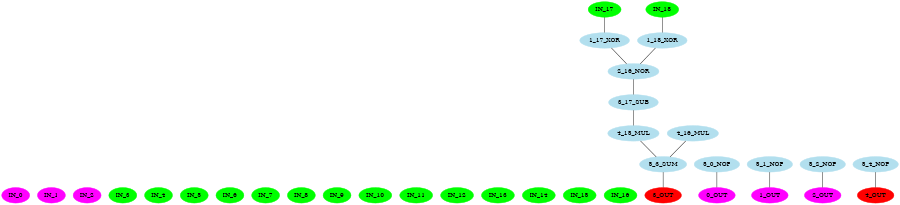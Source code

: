 digraph EACircuit {
rankdir=BT;
edge [dir=none];
size="6,6";
ordering=out;
node [color=magenta, style=filled];
"IN_0";
"IN_1";
"IN_2";
node [color=green, style=filled];
"IN_3";
"IN_4";
"IN_5";
"IN_6";
"IN_7";
"IN_8";
"IN_9";
"IN_10";
"IN_11";
"IN_12";
"IN_13";
"IN_14";
"IN_15";
"IN_16";
"IN_17";
"IN_18";
node [color=lightblue2, style=filled];
{ rank=same; "1_17_XOR"; "1_18_XOR"; }
"1_17_XOR" -> "IN_17";
"1_18_XOR" -> "IN_18";
node [color=lightblue2, style=filled];
{ rank=same; "2_16_NOR"; }
"2_16_NOR" -> "1_17_XOR";
"2_16_NOR" -> "1_18_XOR";
node [color=lightblue2, style=filled];
{ rank=same; "3_17_SUB"; }
"3_17_SUB" -> "2_16_NOR";
node [color=lightblue2, style=filled];
{ rank=same; "4_15_MUL"; "4_16_MUL"; }
"4_15_MUL" -> "3_17_SUB";
node [color=lightblue2, style=filled];
{ rank=same; "5_0_NOP"; "5_1_NOP"; "5_2_NOP"; "5_3_SUM"; "5_4_NOP"; }
"5_3_SUM" -> "4_15_MUL";
"5_3_SUM" -> "4_16_MUL";
node [color=magenta];
"0_OUT" -> "5_0_NOP";
"1_OUT" -> "5_1_NOP";
"2_OUT" -> "5_2_NOP";
node [color=red];
"3_OUT" -> "5_3_SUM";
"4_OUT" -> "5_4_NOP";
}
